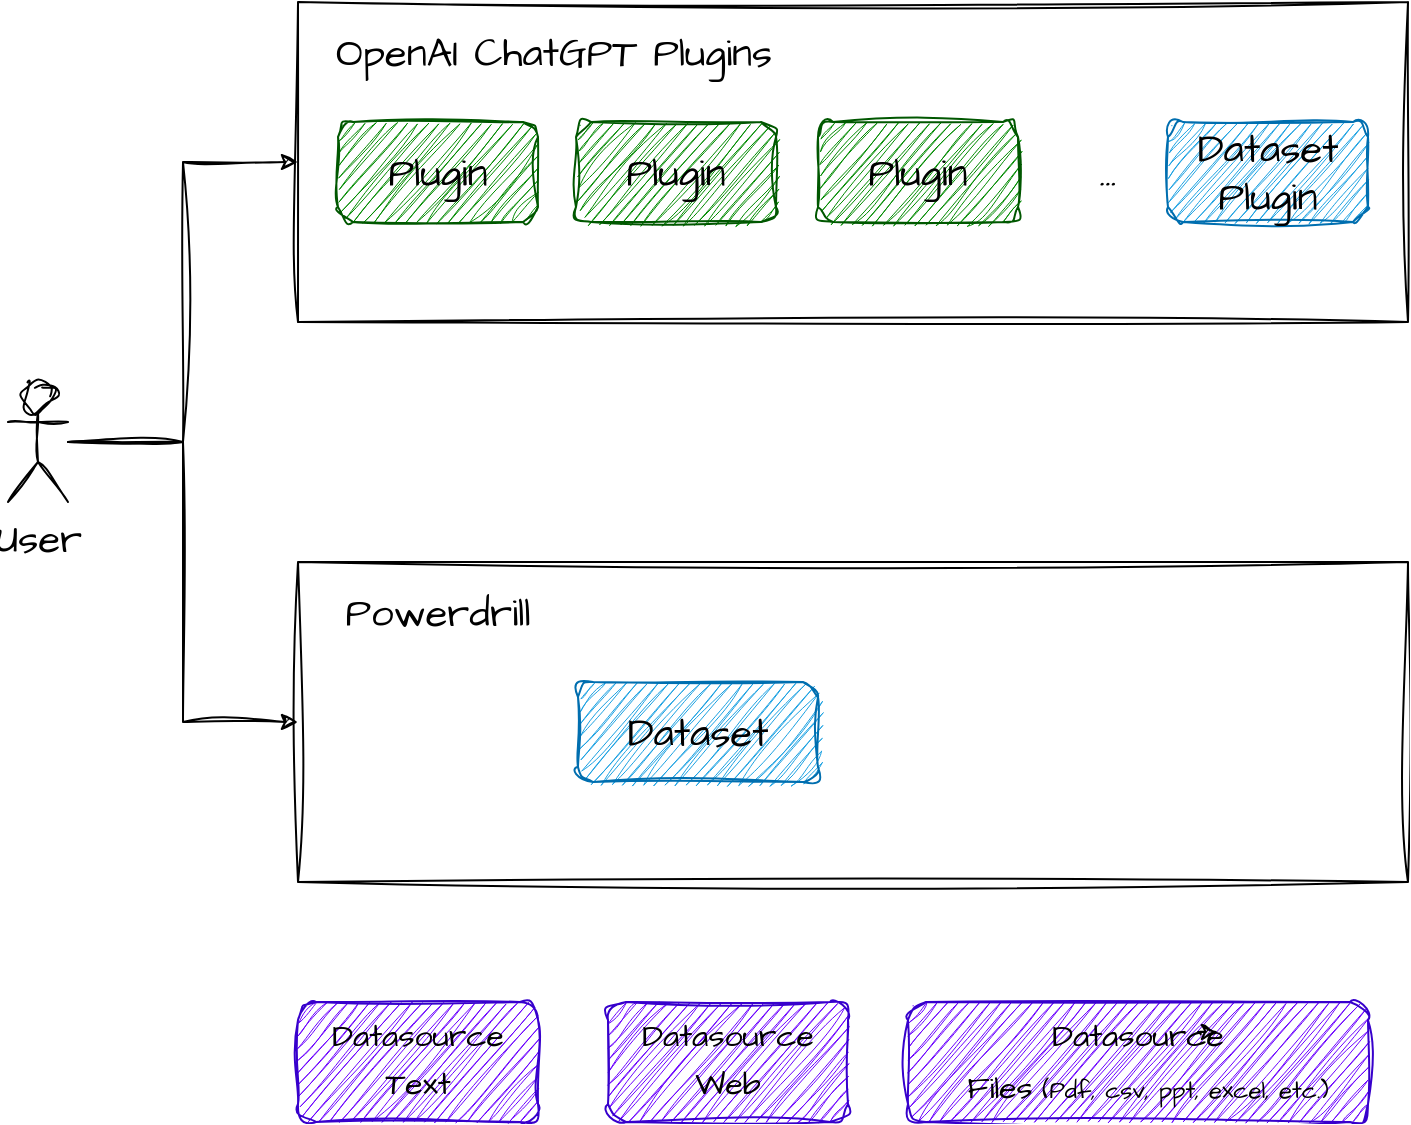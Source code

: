 <mxfile version="21.5.2" type="github">
  <diagram name="Page-1" id="-RpIPuz9YmKVfhQ-e5wv">
    <mxGraphModel dx="839" dy="1131" grid="1" gridSize="10" guides="1" tooltips="1" connect="1" arrows="1" fold="1" page="1" pageScale="1" pageWidth="827" pageHeight="1169" math="0" shadow="0">
      <root>
        <mxCell id="0" />
        <mxCell id="1" parent="0" />
        <mxCell id="BhB_OIrB13sOwprm3m46-2" value="" style="rounded=0;whiteSpace=wrap;html=1;sketch=1;hachureGap=4;jiggle=2;curveFitting=1;fontFamily=Architects Daughter;fontSource=https%3A%2F%2Ffonts.googleapis.com%2Fcss%3Ffamily%3DArchitects%2BDaughter;fontSize=20;" vertex="1" parent="1">
          <mxGeometry x="225" y="680" width="555" height="160" as="geometry" />
        </mxCell>
        <mxCell id="BhB_OIrB13sOwprm3m46-3" value="" style="rounded=1;whiteSpace=wrap;html=1;sketch=1;curveFitting=1;jiggle=2;fillColor=#1ba1e2;fontColor=#ffffff;strokeColor=#006EAF;" vertex="1" parent="1">
          <mxGeometry x="365" y="740" width="120" height="50" as="geometry" />
        </mxCell>
        <mxCell id="BhB_OIrB13sOwprm3m46-4" value="Dataset" style="text;html=1;strokeColor=none;fillColor=none;align=center;verticalAlign=middle;whiteSpace=wrap;rounded=0;fontSize=20;fontFamily=Architects Daughter;" vertex="1" parent="1">
          <mxGeometry x="395" y="750" width="60" height="30" as="geometry" />
        </mxCell>
        <mxCell id="BhB_OIrB13sOwprm3m46-5" value="Powerdrill" style="text;html=1;strokeColor=none;fillColor=none;align=center;verticalAlign=middle;whiteSpace=wrap;rounded=0;fontSize=20;fontFamily=Architects Daughter;" vertex="1" parent="1">
          <mxGeometry x="265" y="690" width="60" height="30" as="geometry" />
        </mxCell>
        <mxCell id="BhB_OIrB13sOwprm3m46-6" value="" style="rounded=0;whiteSpace=wrap;html=1;sketch=1;hachureGap=4;jiggle=2;curveFitting=1;fontFamily=Architects Daughter;fontSource=https%3A%2F%2Ffonts.googleapis.com%2Fcss%3Ffamily%3DArchitects%2BDaughter;fontSize=20;" vertex="1" parent="1">
          <mxGeometry x="225" y="400" width="555" height="160" as="geometry" />
        </mxCell>
        <mxCell id="BhB_OIrB13sOwprm3m46-7" value="OpenAI ChatGPT Plugins" style="text;html=1;strokeColor=none;fillColor=none;align=center;verticalAlign=middle;whiteSpace=wrap;rounded=0;fontSize=20;fontFamily=Architects Daughter;" vertex="1" parent="1">
          <mxGeometry x="240" y="410" width="226" height="30" as="geometry" />
        </mxCell>
        <mxCell id="BhB_OIrB13sOwprm3m46-8" value="" style="rounded=1;whiteSpace=wrap;html=1;sketch=1;curveFitting=1;jiggle=2;fillColor=#008a00;fontColor=#ffffff;strokeColor=#005700;" vertex="1" parent="1">
          <mxGeometry x="245" y="460" width="100" height="50" as="geometry" />
        </mxCell>
        <mxCell id="BhB_OIrB13sOwprm3m46-9" value="Plugin" style="text;html=1;strokeColor=none;fillColor=none;align=center;verticalAlign=middle;whiteSpace=wrap;rounded=0;fontSize=20;fontFamily=Architects Daughter;" vertex="1" parent="1">
          <mxGeometry x="265" y="470" width="60" height="30" as="geometry" />
        </mxCell>
        <mxCell id="BhB_OIrB13sOwprm3m46-10" value="" style="rounded=1;whiteSpace=wrap;html=1;sketch=1;curveFitting=1;jiggle=2;fillColor=#008a00;fontColor=#ffffff;strokeColor=#005700;" vertex="1" parent="1">
          <mxGeometry x="364" y="460" width="100" height="50" as="geometry" />
        </mxCell>
        <mxCell id="BhB_OIrB13sOwprm3m46-11" value="Plugin" style="text;html=1;strokeColor=none;fillColor=none;align=center;verticalAlign=middle;whiteSpace=wrap;rounded=0;fontSize=20;fontFamily=Architects Daughter;" vertex="1" parent="1">
          <mxGeometry x="384" y="470" width="60" height="30" as="geometry" />
        </mxCell>
        <mxCell id="BhB_OIrB13sOwprm3m46-12" value="" style="rounded=1;whiteSpace=wrap;html=1;sketch=1;curveFitting=1;jiggle=2;fillColor=#008a00;fontColor=#ffffff;strokeColor=#005700;" vertex="1" parent="1">
          <mxGeometry x="485" y="460" width="100" height="50" as="geometry" />
        </mxCell>
        <mxCell id="BhB_OIrB13sOwprm3m46-13" value="Plugin" style="text;html=1;strokeColor=none;fillColor=none;align=center;verticalAlign=middle;whiteSpace=wrap;rounded=0;fontSize=20;fontFamily=Architects Daughter;" vertex="1" parent="1">
          <mxGeometry x="505" y="470" width="60" height="30" as="geometry" />
        </mxCell>
        <mxCell id="BhB_OIrB13sOwprm3m46-14" value="..." style="text;html=1;strokeColor=none;fillColor=none;align=center;verticalAlign=middle;whiteSpace=wrap;rounded=0;fontSize=20;fontFamily=Architects Daughter;" vertex="1" parent="1">
          <mxGeometry x="600" y="470" width="60" height="30" as="geometry" />
        </mxCell>
        <mxCell id="BhB_OIrB13sOwprm3m46-17" value="" style="rounded=1;whiteSpace=wrap;html=1;sketch=1;curveFitting=1;jiggle=2;fillColor=#1ba1e2;fontColor=#ffffff;strokeColor=#006EAF;" vertex="1" parent="1">
          <mxGeometry x="660" y="460" width="100" height="50" as="geometry" />
        </mxCell>
        <mxCell id="BhB_OIrB13sOwprm3m46-18" value="Dataset&lt;br&gt;Plugin" style="text;html=1;strokeColor=none;fillColor=none;align=center;verticalAlign=middle;whiteSpace=wrap;rounded=0;fontSize=20;fontFamily=Architects Daughter;" vertex="1" parent="1">
          <mxGeometry x="680" y="470" width="60" height="30" as="geometry" />
        </mxCell>
        <mxCell id="BhB_OIrB13sOwprm3m46-21" style="edgeStyle=orthogonalEdgeStyle;rounded=0;sketch=1;hachureGap=4;jiggle=2;curveFitting=1;orthogonalLoop=1;jettySize=auto;html=1;entryX=0;entryY=0.5;entryDx=0;entryDy=0;fontFamily=Architects Daughter;fontSource=https%3A%2F%2Ffonts.googleapis.com%2Fcss%3Ffamily%3DArchitects%2BDaughter;fontSize=16;" edge="1" parent="1" source="BhB_OIrB13sOwprm3m46-20" target="BhB_OIrB13sOwprm3m46-6">
          <mxGeometry relative="1" as="geometry" />
        </mxCell>
        <mxCell id="BhB_OIrB13sOwprm3m46-22" style="edgeStyle=orthogonalEdgeStyle;rounded=0;sketch=1;hachureGap=4;jiggle=2;curveFitting=1;orthogonalLoop=1;jettySize=auto;html=1;entryX=0;entryY=0.5;entryDx=0;entryDy=0;fontFamily=Architects Daughter;fontSource=https%3A%2F%2Ffonts.googleapis.com%2Fcss%3Ffamily%3DArchitects%2BDaughter;fontSize=16;" edge="1" parent="1" source="BhB_OIrB13sOwprm3m46-20" target="BhB_OIrB13sOwprm3m46-2">
          <mxGeometry relative="1" as="geometry" />
        </mxCell>
        <mxCell id="BhB_OIrB13sOwprm3m46-20" value="User" style="shape=umlActor;verticalLabelPosition=bottom;verticalAlign=top;html=1;outlineConnect=0;sketch=1;hachureGap=4;jiggle=2;curveFitting=1;fontFamily=Architects Daughter;fontSource=https%3A%2F%2Ffonts.googleapis.com%2Fcss%3Ffamily%3DArchitects%2BDaughter;fontSize=20;" vertex="1" parent="1">
          <mxGeometry x="80" y="590" width="30" height="60" as="geometry" />
        </mxCell>
        <mxCell id="BhB_OIrB13sOwprm3m46-25" value="" style="rounded=1;whiteSpace=wrap;html=1;sketch=1;hachureGap=4;jiggle=2;curveFitting=1;fontFamily=Architects Daughter;fontSource=https%3A%2F%2Ffonts.googleapis.com%2Fcss%3Ffamily%3DArchitects%2BDaughter;fontSize=20;fillColor=#6a00ff;fontColor=#ffffff;strokeColor=#3700CC;" vertex="1" parent="1">
          <mxGeometry x="225" y="900" width="120" height="60" as="geometry" />
        </mxCell>
        <mxCell id="BhB_OIrB13sOwprm3m46-26" value="&lt;font style=&quot;font-size: 16px;&quot;&gt;Datasource&lt;/font&gt;" style="text;html=1;strokeColor=none;fillColor=none;align=center;verticalAlign=middle;whiteSpace=wrap;rounded=0;fontSize=20;fontFamily=Architects Daughter;" vertex="1" parent="1">
          <mxGeometry x="255" y="900" width="60" height="30" as="geometry" />
        </mxCell>
        <mxCell id="BhB_OIrB13sOwprm3m46-27" value="&lt;font style=&quot;font-size: 16px;&quot;&gt;Text&lt;/font&gt;" style="text;html=1;strokeColor=none;fillColor=none;align=center;verticalAlign=middle;whiteSpace=wrap;rounded=0;fontSize=20;fontFamily=Architects Daughter;" vertex="1" parent="1">
          <mxGeometry x="255" y="924" width="60" height="30" as="geometry" />
        </mxCell>
        <mxCell id="BhB_OIrB13sOwprm3m46-28" value="" style="rounded=1;whiteSpace=wrap;html=1;sketch=1;hachureGap=4;jiggle=2;curveFitting=1;fontFamily=Architects Daughter;fontSource=https%3A%2F%2Ffonts.googleapis.com%2Fcss%3Ffamily%3DArchitects%2BDaughter;fontSize=20;fillColor=#6a00ff;fontColor=#ffffff;strokeColor=#3700CC;" vertex="1" parent="1">
          <mxGeometry x="380" y="900" width="120" height="60" as="geometry" />
        </mxCell>
        <mxCell id="BhB_OIrB13sOwprm3m46-29" value="&lt;font style=&quot;font-size: 16px;&quot;&gt;Datasource&lt;/font&gt;" style="text;html=1;strokeColor=none;fillColor=none;align=center;verticalAlign=middle;whiteSpace=wrap;rounded=0;fontSize=20;fontFamily=Architects Daughter;" vertex="1" parent="1">
          <mxGeometry x="410" y="900" width="60" height="30" as="geometry" />
        </mxCell>
        <mxCell id="BhB_OIrB13sOwprm3m46-30" value="&lt;font style=&quot;font-size: 16px;&quot;&gt;Web&lt;/font&gt;" style="text;html=1;strokeColor=none;fillColor=none;align=center;verticalAlign=middle;whiteSpace=wrap;rounded=0;fontSize=20;fontFamily=Architects Daughter;" vertex="1" parent="1">
          <mxGeometry x="410" y="924" width="60" height="30" as="geometry" />
        </mxCell>
        <mxCell id="BhB_OIrB13sOwprm3m46-31" value="" style="rounded=1;whiteSpace=wrap;html=1;sketch=1;hachureGap=4;jiggle=2;curveFitting=1;fontFamily=Architects Daughter;fontSource=https%3A%2F%2Ffonts.googleapis.com%2Fcss%3Ffamily%3DArchitects%2BDaughter;fontSize=20;fillColor=#6a00ff;fontColor=#ffffff;strokeColor=#3700CC;" vertex="1" parent="1">
          <mxGeometry x="530" y="900" width="230" height="60" as="geometry" />
        </mxCell>
        <mxCell id="BhB_OIrB13sOwprm3m46-32" value="&lt;font style=&quot;font-size: 16px;&quot;&gt;Datasource&lt;/font&gt;" style="text;html=1;strokeColor=none;fillColor=none;align=center;verticalAlign=middle;whiteSpace=wrap;rounded=0;fontSize=20;fontFamily=Architects Daughter;" vertex="1" parent="1">
          <mxGeometry x="615" y="900" width="60" height="30" as="geometry" />
        </mxCell>
        <mxCell id="BhB_OIrB13sOwprm3m46-33" value="&lt;font style=&quot;&quot;&gt;&lt;font style=&quot;font-size: 16px;&quot;&gt;Files&lt;/font&gt;&lt;font style=&quot;font-size: 12px;&quot;&gt; &lt;/font&gt;&lt;font style=&quot;font-size: 12px;&quot;&gt;(Pdf, csv, ppt, excel, etc.)&lt;/font&gt;&lt;/font&gt;" style="text;html=1;strokeColor=none;fillColor=none;align=center;verticalAlign=middle;whiteSpace=wrap;rounded=0;fontSize=20;fontFamily=Architects Daughter;strokeWidth=2;" vertex="1" parent="1">
          <mxGeometry x="550" y="926" width="200" height="30" as="geometry" />
        </mxCell>
        <mxCell id="BhB_OIrB13sOwprm3m46-36" style="edgeStyle=orthogonalEdgeStyle;rounded=0;sketch=1;hachureGap=4;jiggle=2;curveFitting=1;orthogonalLoop=1;jettySize=auto;html=1;exitX=1;exitY=0.5;exitDx=0;exitDy=0;entryX=1.167;entryY=0.5;entryDx=0;entryDy=0;entryPerimeter=0;fontFamily=Architects Daughter;fontSource=https%3A%2F%2Ffonts.googleapis.com%2Fcss%3Ffamily%3DArchitects%2BDaughter;fontSize=16;" edge="1" parent="1" source="BhB_OIrB13sOwprm3m46-32" target="BhB_OIrB13sOwprm3m46-32">
          <mxGeometry relative="1" as="geometry" />
        </mxCell>
      </root>
    </mxGraphModel>
  </diagram>
</mxfile>
